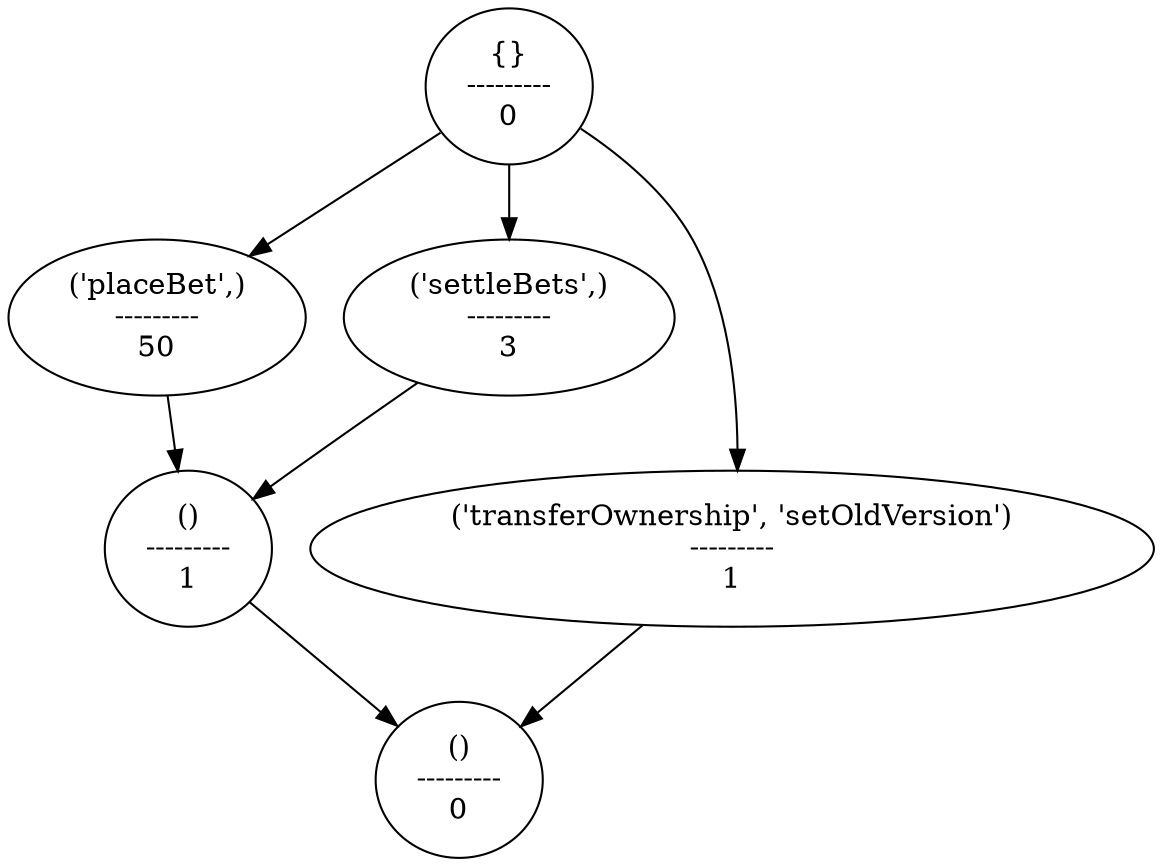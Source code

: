 strict digraph  {
"{}\n---------\n0";
"('placeBet',)\n---------\n50";
"()\n---------\n1";
"()\n---------\n0";
"('settleBets',)\n---------\n3";
"('transferOwnership', 'setOldVersion')\n---------\n1";
"{}\n---------\n0" -> "('placeBet',)\n---------\n50";
"{}\n---------\n0" -> "('settleBets',)\n---------\n3";
"{}\n---------\n0" -> "('transferOwnership', 'setOldVersion')\n---------\n1";
"('placeBet',)\n---------\n50" -> "()\n---------\n1";
"()\n---------\n1" -> "()\n---------\n0";
"('settleBets',)\n---------\n3" -> "()\n---------\n1";
"('transferOwnership', 'setOldVersion')\n---------\n1" -> "()\n---------\n0";
}
